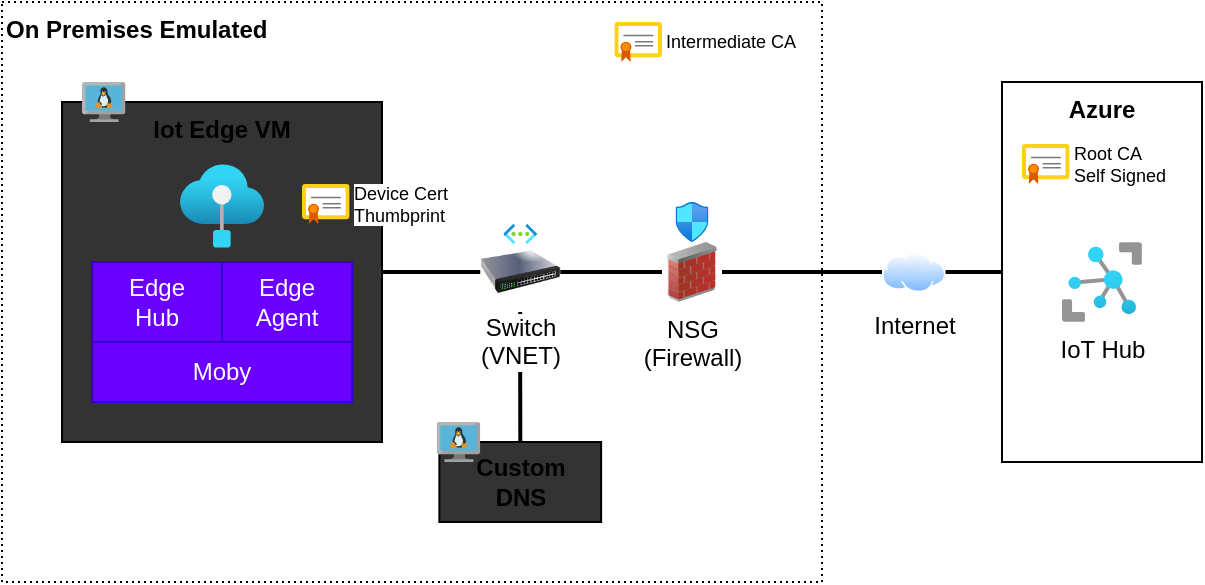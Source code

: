 <mxfile version="21.2.8" type="device">
  <diagram name="Page-1" id="KxpTcjFF650saeCDLNNX">
    <mxGraphModel dx="1389" dy="577" grid="0" gridSize="10" guides="1" tooltips="1" connect="1" arrows="1" fold="1" page="0" pageScale="1" pageWidth="850" pageHeight="1100" math="0" shadow="0">
      <root>
        <mxCell id="0" />
        <mxCell id="1" parent="0" />
        <mxCell id="q7jTrnl94OD8NU9drNk0-9" value="Azure" style="rounded=0;whiteSpace=wrap;html=1;verticalAlign=top;fontStyle=1" parent="1" vertex="1">
          <mxGeometry x="400" y="190" width="100" height="190" as="geometry" />
        </mxCell>
        <mxCell id="q7jTrnl94OD8NU9drNk0-11" value="On Premises Emulated" style="rounded=0;whiteSpace=wrap;html=1;verticalAlign=top;fontStyle=1;align=left;dashed=1;dashPattern=1 2;" parent="1" vertex="1">
          <mxGeometry x="-100" y="150" width="410" height="290" as="geometry" />
        </mxCell>
        <mxCell id="q7jTrnl94OD8NU9drNk0-12" style="edgeStyle=orthogonalEdgeStyle;rounded=0;orthogonalLoop=1;jettySize=auto;html=1;strokeWidth=2;endArrow=none;endFill=0;exitX=1;exitY=0.5;exitDx=0;exitDy=0;" parent="1" source="5RJZQj1I1dzQmE83fO7f-1" target="q7jTrnl94OD8NU9drNk0-10" edge="1">
          <mxGeometry relative="1" as="geometry">
            <Array as="points">
              <mxPoint x="201" y="285" />
            </Array>
          </mxGeometry>
        </mxCell>
        <mxCell id="q7jTrnl94OD8NU9drNk0-2" value="Iot Edge VM" style="rounded=0;whiteSpace=wrap;html=1;verticalAlign=top;fontStyle=1;fillColor=#333333;" parent="1" vertex="1">
          <mxGeometry x="-70" y="200" width="160" height="170" as="geometry" />
        </mxCell>
        <mxCell id="q7jTrnl94OD8NU9drNk0-1" value="" style="image;aspect=fixed;html=1;points=[];align=center;fontSize=12;image=img/lib/azure2/iot/IoT_Edge.svg;" parent="1" vertex="1">
          <mxGeometry x="-11" y="231" width="42" height="42" as="geometry" />
        </mxCell>
        <mxCell id="q7jTrnl94OD8NU9drNk0-3" value="IoT Hub" style="image;aspect=fixed;html=1;points=[];align=center;fontSize=12;image=img/lib/azure2/iot/IoT_Hub.svg;" parent="1" vertex="1">
          <mxGeometry x="430" y="270" width="40" height="40" as="geometry" />
        </mxCell>
        <mxCell id="q7jTrnl94OD8NU9drNk0-4" value="Root CA&lt;br style=&quot;font-size: 9px;&quot;&gt;Self Signed" style="image;sketch=0;aspect=fixed;html=1;points=[];align=left;fontSize=9;image=img/lib/mscae/Certificate.svg;labelPosition=right;verticalLabelPosition=middle;verticalAlign=middle;" parent="1" vertex="1">
          <mxGeometry x="410" y="221" width="23.81" height="20" as="geometry" />
        </mxCell>
        <mxCell id="q7jTrnl94OD8NU9drNk0-5" value="Moby" style="rounded=0;whiteSpace=wrap;html=1;fillColor=#6a00ff;fontColor=#ffffff;strokeColor=#3700CC;" parent="1" vertex="1">
          <mxGeometry x="-55" y="320" width="130" height="30" as="geometry" />
        </mxCell>
        <mxCell id="q7jTrnl94OD8NU9drNk0-6" value="Edge&lt;br&gt;Hub" style="rounded=0;whiteSpace=wrap;html=1;fillColor=#6a00ff;fontColor=#ffffff;strokeColor=#3700CC;" parent="1" vertex="1">
          <mxGeometry x="-55" y="280" width="65" height="40" as="geometry" />
        </mxCell>
        <mxCell id="q7jTrnl94OD8NU9drNk0-8" value="Edge&lt;br&gt;Agent" style="rounded=0;whiteSpace=wrap;html=1;fillColor=#6a00ff;fontColor=#ffffff;strokeColor=#3700CC;" parent="1" vertex="1">
          <mxGeometry x="10" y="280" width="65" height="40" as="geometry" />
        </mxCell>
        <mxCell id="q7jTrnl94OD8NU9drNk0-17" style="edgeStyle=orthogonalEdgeStyle;rounded=0;orthogonalLoop=1;jettySize=auto;html=1;endArrow=none;endFill=0;strokeWidth=2;" parent="1" source="q7jTrnl94OD8NU9drNk0-10" target="q7jTrnl94OD8NU9drNk0-15" edge="1">
          <mxGeometry relative="1" as="geometry" />
        </mxCell>
        <mxCell id="q7jTrnl94OD8NU9drNk0-10" value="NSG&lt;br&gt;(Firewall)" style="image;html=1;image=img/lib/clip_art/networking/Firewall_02_128x128.png" parent="1" vertex="1">
          <mxGeometry x="230" y="270" width="30" height="30" as="geometry" />
        </mxCell>
        <mxCell id="q7jTrnl94OD8NU9drNk0-15" value="Internet" style="image;aspect=fixed;perimeter=ellipsePerimeter;html=1;align=center;shadow=0;dashed=0;spacingTop=3;image=img/lib/active_directory/internet_cloud.svg;" parent="1" vertex="1">
          <mxGeometry x="340" y="275" width="31.75" height="20" as="geometry" />
        </mxCell>
        <mxCell id="q7jTrnl94OD8NU9drNk0-18" style="edgeStyle=orthogonalEdgeStyle;rounded=0;orthogonalLoop=1;jettySize=auto;html=1;endArrow=none;endFill=0;strokeWidth=2;exitX=1;exitY=0.5;exitDx=0;exitDy=0;" parent="1" source="q7jTrnl94OD8NU9drNk0-15" target="q7jTrnl94OD8NU9drNk0-9" edge="1">
          <mxGeometry relative="1" as="geometry">
            <mxPoint x="310" y="295" as="sourcePoint" />
            <mxPoint x="350" y="295" as="targetPoint" />
          </mxGeometry>
        </mxCell>
        <mxCell id="q7jTrnl94OD8NU9drNk0-19" value="Device Cert&lt;br&gt;Thumbprint" style="image;sketch=0;aspect=fixed;html=1;points=[];align=left;fontSize=9;image=img/lib/mscae/Certificate.svg;labelPosition=right;verticalLabelPosition=middle;verticalAlign=middle;" parent="1" vertex="1">
          <mxGeometry x="50.0" y="241" width="23.81" height="20" as="geometry" />
        </mxCell>
        <mxCell id="jNvM5EhHAKwpxObRsWaS-2" value="" style="image;sketch=0;aspect=fixed;html=1;points=[];align=center;fontSize=12;image=img/lib/mscae/VM_Linux.svg;" parent="1" vertex="1">
          <mxGeometry x="-60" y="190" width="21.74" height="20" as="geometry" />
        </mxCell>
        <mxCell id="jNvM5EhHAKwpxObRsWaS-4" value="Intermediate CA" style="image;sketch=0;aspect=fixed;html=1;points=[];align=left;fontSize=9;image=img/lib/mscae/Certificate.svg;labelPosition=right;verticalLabelPosition=middle;verticalAlign=middle;" parent="1" vertex="1">
          <mxGeometry x="206.19" y="160" width="23.81" height="20" as="geometry" />
        </mxCell>
        <mxCell id="IkNiTfvtG2O3J29r97C_-1" value="Custom&lt;br&gt;DNS" style="rounded=0;whiteSpace=wrap;html=1;verticalAlign=middle;fontStyle=1;fillColor=#333333;" parent="1" vertex="1">
          <mxGeometry x="118.69" y="370" width="80.87" height="40" as="geometry" />
        </mxCell>
        <mxCell id="IkNiTfvtG2O3J29r97C_-3" style="edgeStyle=orthogonalEdgeStyle;rounded=0;orthogonalLoop=1;jettySize=auto;html=1;strokeWidth=2;endArrow=none;endFill=0;" parent="1" source="5RJZQj1I1dzQmE83fO7f-1" target="IkNiTfvtG2O3J29r97C_-1" edge="1">
          <mxGeometry relative="1" as="geometry">
            <mxPoint x="160" y="295" as="sourcePoint" />
            <mxPoint x="300" y="295" as="targetPoint" />
          </mxGeometry>
        </mxCell>
        <mxCell id="IkNiTfvtG2O3J29r97C_-4" value="" style="image;sketch=0;aspect=fixed;html=1;points=[];align=center;fontSize=12;image=img/lib/mscae/VM_Linux.svg;" parent="1" vertex="1">
          <mxGeometry x="117.39" y="360" width="21.74" height="20" as="geometry" />
        </mxCell>
        <mxCell id="5RJZQj1I1dzQmE83fO7f-1" value="Switch&lt;br&gt;(VNET)" style="image;html=1;image=img/lib/clip_art/networking/Switch_128x128.png;spacingTop=-6;" parent="1" vertex="1">
          <mxGeometry x="139.13" y="265" width="40" height="40" as="geometry" />
        </mxCell>
        <mxCell id="5RJZQj1I1dzQmE83fO7f-3" style="edgeStyle=orthogonalEdgeStyle;rounded=0;orthogonalLoop=1;jettySize=auto;html=1;endArrow=none;endFill=0;strokeWidth=2;" parent="1" source="q7jTrnl94OD8NU9drNk0-2" target="5RJZQj1I1dzQmE83fO7f-1" edge="1">
          <mxGeometry relative="1" as="geometry">
            <mxPoint x="402" y="295" as="sourcePoint" />
            <mxPoint x="430" y="295" as="targetPoint" />
          </mxGeometry>
        </mxCell>
        <mxCell id="5RJZQj1I1dzQmE83fO7f-4" value="" style="image;aspect=fixed;html=1;points=[];align=center;fontSize=12;image=img/lib/azure2/networking/Network_Security_Groups.svg;" parent="1" vertex="1">
          <mxGeometry x="236.76" y="250" width="16.47" height="20" as="geometry" />
        </mxCell>
        <mxCell id="5RJZQj1I1dzQmE83fO7f-5" value="" style="image;aspect=fixed;html=1;points=[];align=center;fontSize=12;image=img/lib/azure2/networking/Virtual_Networks.svg;" parent="1" vertex="1">
          <mxGeometry x="150.75" y="261" width="16.75" height="10" as="geometry" />
        </mxCell>
      </root>
    </mxGraphModel>
  </diagram>
</mxfile>
